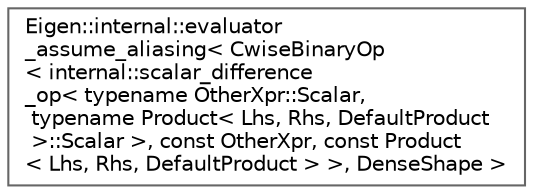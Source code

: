 digraph "Graphical Class Hierarchy"
{
 // LATEX_PDF_SIZE
  bgcolor="transparent";
  edge [fontname=Helvetica,fontsize=10,labelfontname=Helvetica,labelfontsize=10];
  node [fontname=Helvetica,fontsize=10,shape=box,height=0.2,width=0.4];
  rankdir="LR";
  Node0 [id="Node000000",label="Eigen::internal::evaluator\l_assume_aliasing\< CwiseBinaryOp\l\< internal::scalar_difference\l_op\< typename OtherXpr::Scalar,\l typename Product\< Lhs, Rhs, DefaultProduct\l \>::Scalar \>, const OtherXpr, const Product\l\< Lhs, Rhs, DefaultProduct \> \>, DenseShape \>",height=0.2,width=0.4,color="grey40", fillcolor="white", style="filled",URL="$structEigen_1_1internal_1_1evaluator__assume__aliasing_3_01CwiseBinaryOp_3_01internal_1_1scalar_8829ce929bf692dbb8e60b1a9e978ab2.html",tooltip=" "];
}
